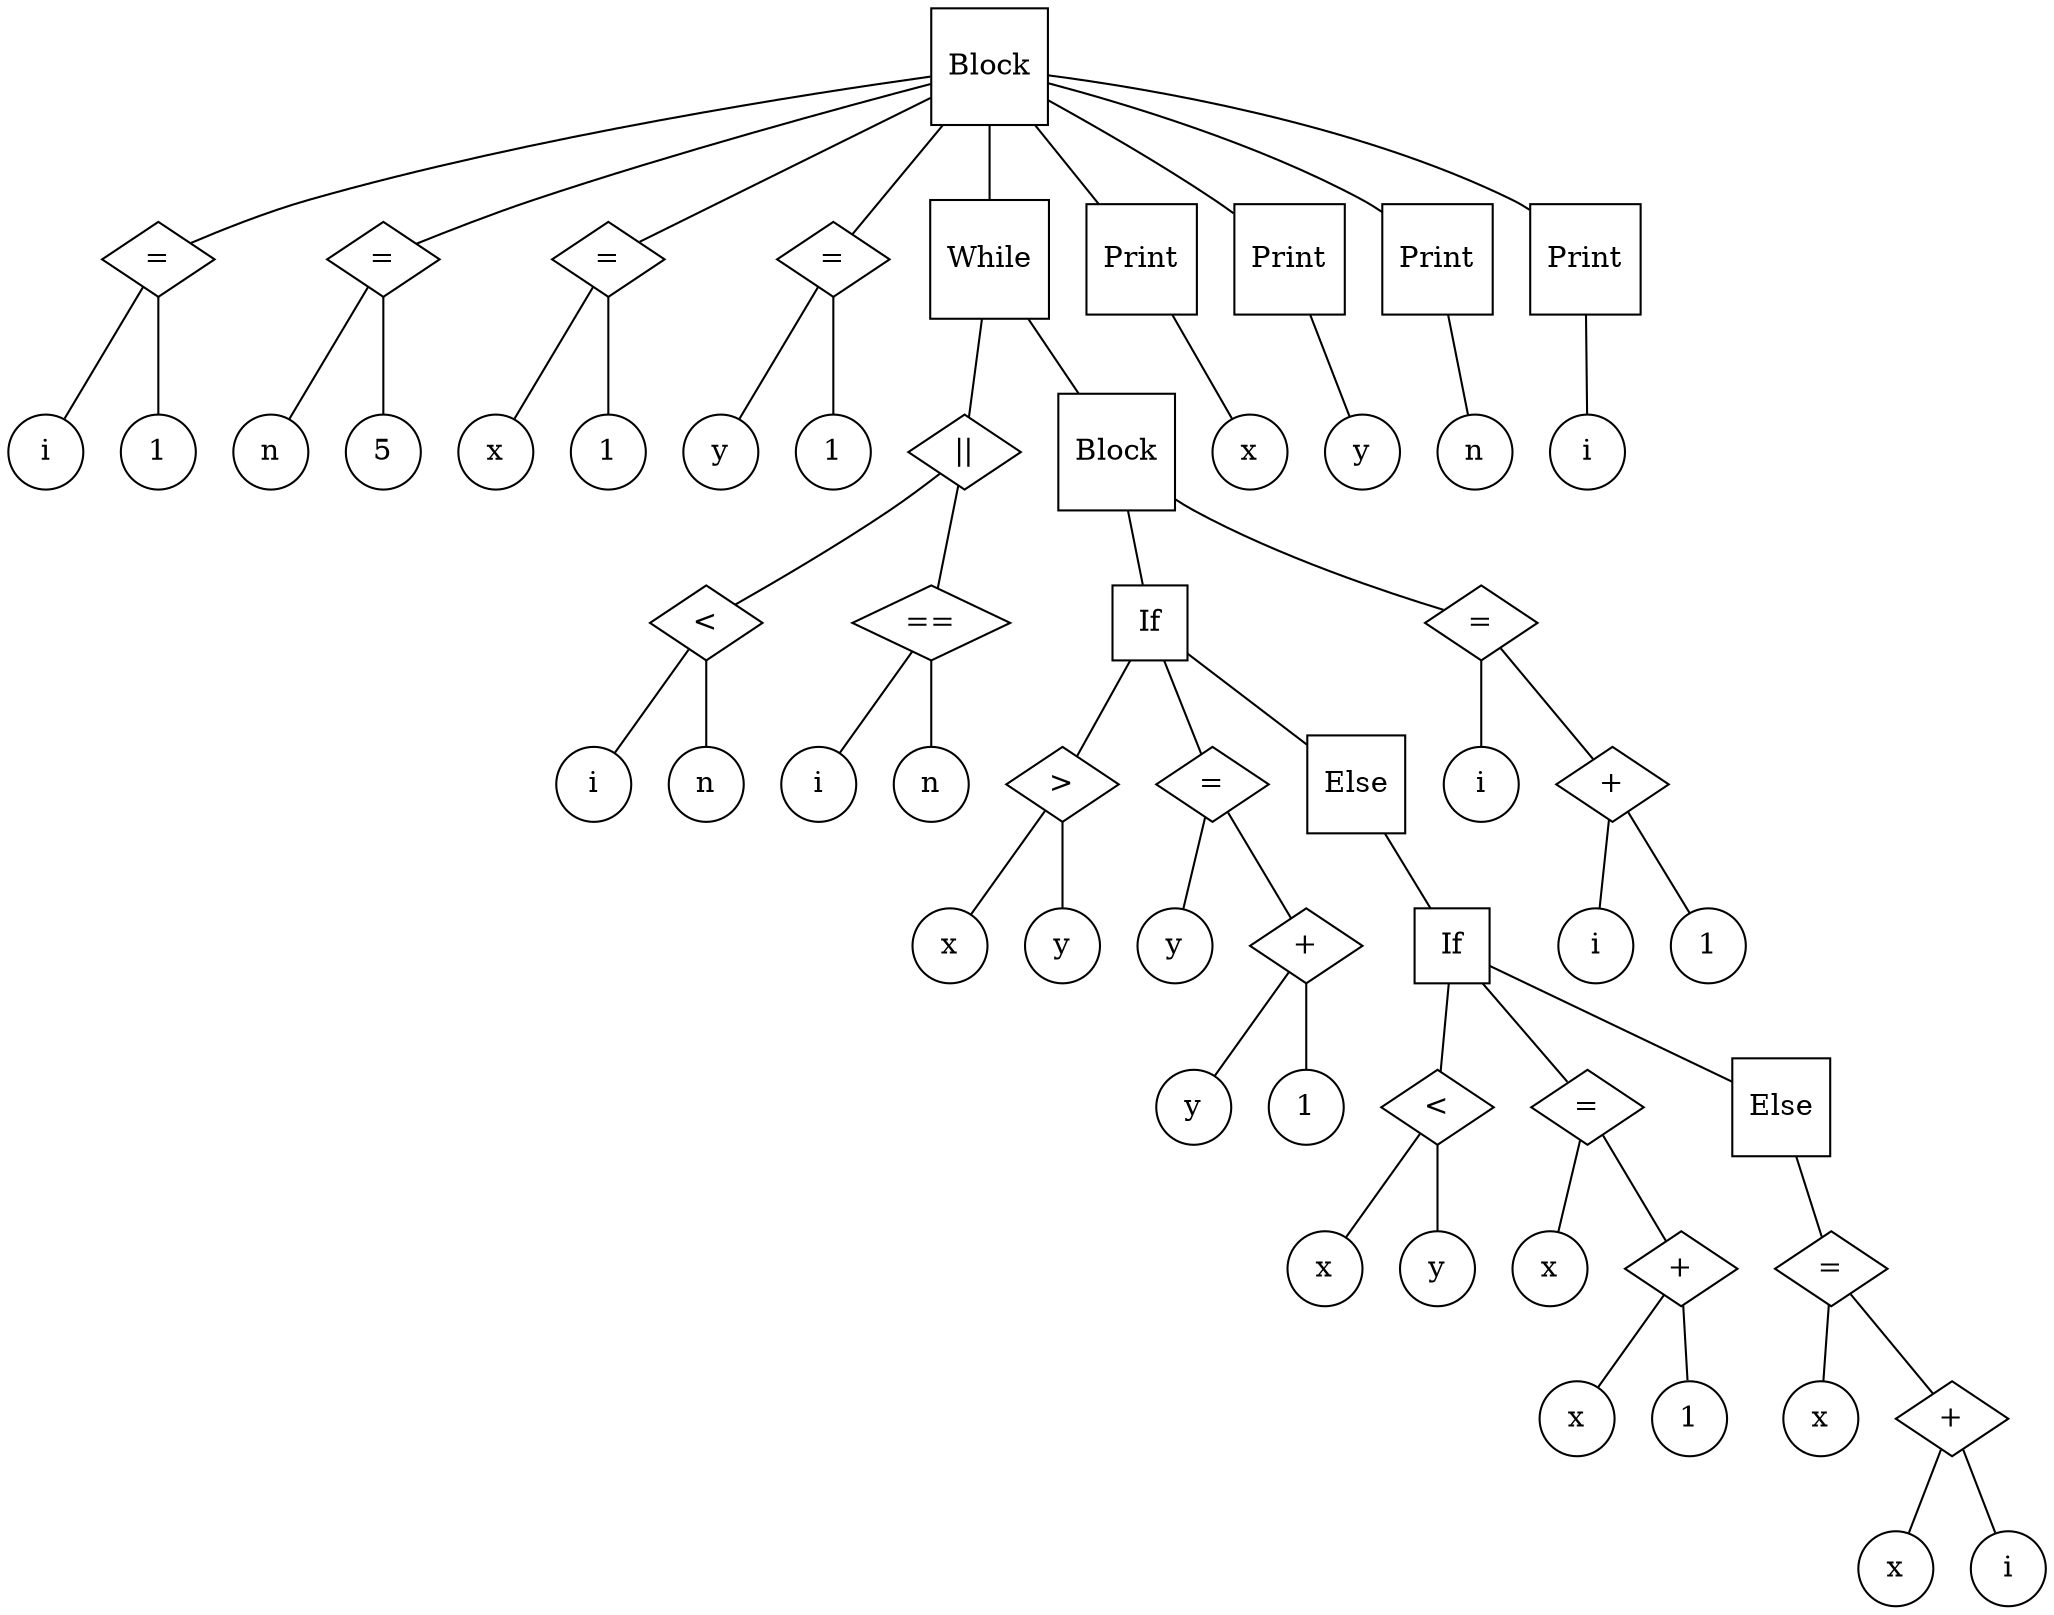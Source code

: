 graph g {
n0 [label = "Block", shape="square"]
n1 [label = "i", shape="circle"]
n2 [label = "=", shape="diamond"]
n3 [label = "1", shape="circle"]
n4 [label = "n", shape="circle"]
n5 [label = "=", shape="diamond"]
n6 [label = "5", shape="circle"]
n7 [label = "x", shape="circle"]
n8 [label = "=", shape="diamond"]
n9 [label = "1", shape="circle"]
n10 [label = "y", shape="circle"]
n11 [label = "=", shape="diamond"]
n12 [label = "1", shape="circle"]
n13 [label = "While", shape="square"]
n14 [label = "i", shape="circle"]
n15 [label = "<", shape="diamond"]
n16 [label = "n", shape="circle"]
n17 [label = "||", shape="diamond"]
n18 [label = "i", shape="circle"]
n19 [label = "==", shape="diamond"]
n20 [label = "n", shape="circle"]
n21 [label = "Block", shape="square"]
n22 [label = "If", shape="square"]
n23 [label = "x", shape="circle"]
n24 [label = ">", shape="diamond"]
n25 [label = "y", shape="circle"]
n26 [label = "y", shape="circle"]
n27 [label = "=", shape="diamond"]
n28 [label = "y", shape="circle"]
n29 [label = "+", shape="diamond"]
n30 [label = "1", shape="circle"]
n31 [label = "Else", shape="square"]
n32 [label = "If", shape="square"]
n33 [label = "x", shape="circle"]
n34 [label = "<", shape="diamond"]
n35 [label = "y", shape="circle"]
n36 [label = "x", shape="circle"]
n37 [label = "=", shape="diamond"]
n38 [label = "x", shape="circle"]
n39 [label = "+", shape="diamond"]
n40 [label = "1", shape="circle"]
n41 [label = "Else", shape="square"]
n42 [label = "x", shape="circle"]
n43 [label = "=", shape="diamond"]
n44 [label = "x", shape="circle"]
n45 [label = "+", shape="diamond"]
n46 [label = "i", shape="circle"]
n47 [label = "i", shape="circle"]
n48 [label = "=", shape="diamond"]
n49 [label = "i", shape="circle"]
n50 [label = "+", shape="diamond"]
n51 [label = "1", shape="circle"]
n52 [label = "Print", shape="square"]
n53 [label = "x", shape="circle"]
n54 [label = "Print", shape="square"]
n55 [label = "y", shape="circle"]
n56 [label = "Print", shape="square"]
n57 [label = "n", shape="circle"]
n58 [label = "Print", shape="square"]
n59 [label = "i", shape="circle"]

"n2" -- "n1"
"n2" -- "n3"
"n0" -- "n2"
"n5" -- "n4"
"n5" -- "n6"
"n0" -- "n5"
"n8" -- "n7"
"n8" -- "n9"
"n0" -- "n8"
"n11" -- "n10"
"n11" -- "n12"
"n0" -- "n11"
"n15" -- "n14"
"n15" -- "n16"
"n17" -- "n15"
"n19" -- "n18"
"n19" -- "n20"
"n17" -- "n19"
"n13" -- "n17"
"n24" -- "n23"
"n24" -- "n25"
"n22" -- "n24"
"n27" -- "n26"
"n29" -- "n28"
"n29" -- "n30"
"n27" -- "n29"
"n22" -- "n27"
"n34" -- "n33"
"n34" -- "n35"
"n32" -- "n34"
"n37" -- "n36"
"n39" -- "n38"
"n39" -- "n40"
"n37" -- "n39"
"n32" -- "n37"
"n43" -- "n42"
"n45" -- "n44"
"n45" -- "n46"
"n43" -- "n45"
"n41" -- "n43"
"n32" -- "n41"
"n31" -- "n32"
"n22" -- "n31"
"n21" -- "n22"
"n48" -- "n47"
"n50" -- "n49"
"n50" -- "n51"
"n48" -- "n50"
"n21" -- "n48"
"n13" -- "n21"
"n0" -- "n13"
"n52" -- "n53"
"n0" -- "n52"
"n54" -- "n55"
"n0" -- "n54"
"n56" -- "n57"
"n0" -- "n56"
"n58" -- "n59"
"n0" -- "n58"
}